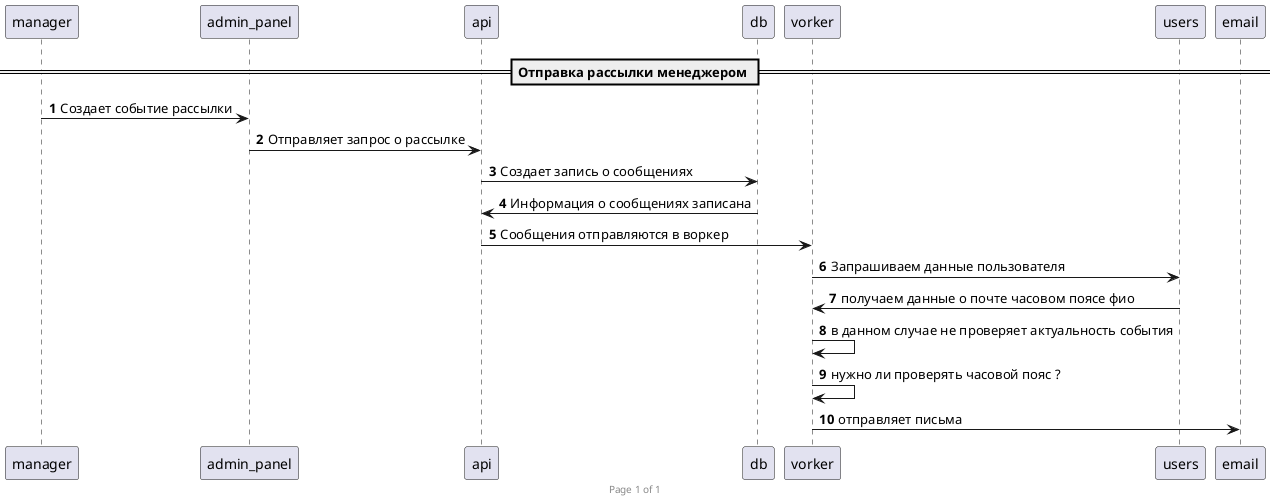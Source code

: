 @startuml
autonumber
footer Page %page% of %lastpage%
participant manager
participant admin_panel
participant api
participant db
participant vorker

'queue cache_user
'queue cache_movie

== Отправка рассылки менеджером ==
manager->admin_panel:  Создает событие рассылки
admin_panel->api: Отправляет запрос о рассылке
api->db: Создает запись о сообщениях
db->api: Информация о сообщениях записана
api->vorker: Сообщения отправляются в воркер
vorker->users: Запрашиваем данные пользователя
users->vorker: получаем данные о почте часовом поясе фио
vorker->vorker: в данном случае не проверяет актуальность события
vorker->vorker: нужно ли проверять часовой пояс ?
vorker->email: отправляет письма



@enduml
